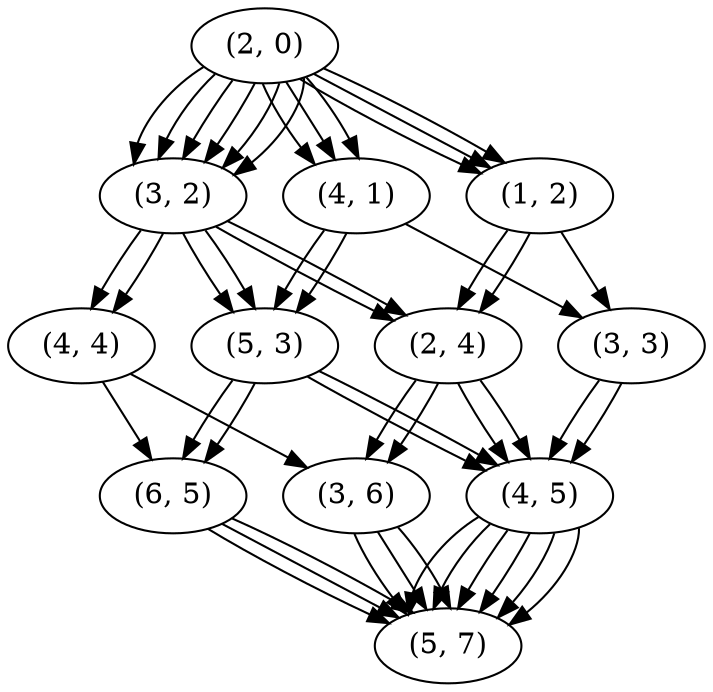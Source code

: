 digraph {
	graph [bb="0,0,305.78,324"];
	node [label="\N"];
	"(2, 0)"	[height=0.5,
		pos="111.39,306",
		width=0.87197];
	"(4, 1)"	[height=0.5,
		pos="152.39,234",
		width=0.87197];
	"(2, 0)" -> "(4, 1)"	[pos="e,133.67,248.38 109.69,287.7 113.19,278.49 119.6,267.07 126.71,257.22"];
	"(2, 0)" -> "(4, 1)"	[pos="e,142.74,251.47 121.11,288.41 125.86,280.3 131.68,270.35 137.02,261.25"];
	"(2, 0)" -> "(4, 1)"	[pos="e,154.04,252.44 130.21,291.5 137.27,283.33 144.32,272.61 149.4,262.71"];
	"(3, 2)"	[height=0.5,
		pos="71.391,234",
		width=0.87197];
	"(2, 0)" -> "(3, 2)"	[pos="e,51.804,248.57 83.873,296.7 68.793,287.6 57.003,272.59 53.073,259.65"];
	"(2, 0)" -> "(3, 2)"	[pos="e,63.369,251.66 88.954,293.13 80.103,284.67 72.027,272.96 67.167,262.26"];
	"(2, 0)" -> "(3, 2)"	[pos="e,75.28,252.13 97.033,289.81 91.443,281.75 85.333,271.59 80.346,262.22"];
	"(2, 0)" -> "(3, 2)"	[pos="e,85.758,250.2 107.42,287.7 103.46,279.25 97.763,268.94 91.983,259.69"];
	"(2, 0)" -> "(3, 2)"	[pos="e,93.825,246.87 119.43,288.41 117,278.43 110.03,265.66 101.4,255.1"];
	"(2, 0)" -> "(3, 2)"	[pos="e,98.737,243.2 130.97,291.5 132.45,279.55 122.78,262.13 107.99,249.79"];
	"(1, 2)"	[height=0.5,
		pos="233.39,234",
		width=0.87197];
	"(2, 0)" -> "(1, 2)"	[pos="e,207.53,244.36 126.51,289.81 144.57,277.76 173.79,261.04 197.44,249.25"];
	"(2, 0)" -> "(1, 2)"	[pos="e,211.67,247.47 132.92,292.65 152.05,281.67 180.27,265.48 201.93,253.05"];
	"(2, 0)" -> "(1, 2)"	[pos="e,218.3,250.17 137.42,295.56 158.77,285.55 187.88,269.42 208.77,256.32"];
	"(5, 3)"	[height=0.5,
		pos="112.39,162",
		width=0.87197];
	"(4, 1)" -> "(5, 3)"	[pos="e,116.28,180.13 138.03,217.81 132.44,209.75 126.33,199.59 121.35,190.22"];
	"(4, 1)" -> "(5, 3)"	[pos="e,126.76,178.2 148.42,215.7 144.46,207.25 138.76,196.94 132.98,187.69"];
	"(3, 3)"	[height=0.5,
		pos="274.39,162",
		width=0.87197];
	"(4, 1)" -> "(3, 3)"	[pos="e,252.67,175.47 173.92,220.65 193.05,209.67 221.27,193.48 242.93,181.05"];
	"(6, 5)"	[height=0.5,
		pos="71.391,90",
		width=0.87197];
	"(5, 3)" -> "(6, 5)"	[pos="e,75.525,108.13 97.816,145.81 92.111,137.75 85.856,127.59 80.735,118.22"];
	"(5, 3)" -> "(6, 5)"	[pos="e,85.975,106.2 108.17,143.7 104.1,135.25 98.248,124.94 92.335,115.69"];
	"(4, 5)"	[height=0.5,
		pos="233.39,90",
		width=0.87197];
	"(5, 3)" -> "(4, 5)"	[pos="e,209.33,101.99 131.06,147 149.3,135.57 177.17,119.39 199.31,107.36"];
	"(5, 3)" -> "(4, 5)"	[pos="e,214.72,105 136.36,150.06 156.2,139.62 184.19,123.64 205.09,110.93"];
	"(5, 7)"	[height=0.5,
		pos="192.39,18",
		width=0.87197];
	"(6, 5)" -> "(5, 7)"	[pos="e,166.23,28.567 86.289,73.811 104,61.886 132.57,45.385 155.92,33.611"];
	"(6, 5)" -> "(5, 7)"	[pos="e,170.95,31.406 93.023,76.485 111.95,65.536 139.68,49.495 161.04,37.138"];
	"(6, 5)" -> "(5, 7)"	[pos="e,177.52,34.173 97.287,79.559 118.49,69.554 147.37,53.419 168.08,40.32"];
	"(4, 5)" -> "(5, 7)"	[pos="e,173.01,32.432 206.22,80.97 190.77,71.897 178.56,56.688 174.41,43.608"];
	"(4, 5)" -> "(5, 7)"	[pos="e,184.68,35.927 210.78,77.125 201.87,68.73 193.68,57.121 188.66,46.484"];
	"(4, 5)" -> "(5, 7)"	[pos="e,196.52,36.127 218.82,73.811 213.11,65.748 206.86,55.593 201.74,46.221"];
	"(4, 5)" -> "(5, 7)"	[pos="e,206.98,34.202 229.17,71.697 225.1,63.253 219.25,52.944 213.34,43.691"];
	"(4, 5)" -> "(5, 7)"	[pos="e,214.87,30.751 241.1,72.055 238.43,62.066 231.28,49.375 222.53,38.91"];
	"(4, 5)" -> "(5, 7)"	[pos="e,219.85,27.201 252.78,75.503 254.09,63.547 244.17,46.126 229.2,33.794"];
	"(3, 3)" -> "(4, 5)"	[pos="e,237.52,108.13 259.82,145.81 254.11,137.75 247.86,127.59 242.74,118.22"];
	"(3, 3)" -> "(4, 5)"	[pos="e,247.98,106.2 270.17,143.7 266.1,135.25 260.25,124.94 254.34,115.69"];
	"(3, 2)" -> "(5, 3)"	[pos="e,97.807,178.2 75.61,215.7 79.685,207.25 85.534,196.94 91.447,187.69"];
	"(3, 2)" -> "(5, 3)"	[pos="e,108.26,180.13 85.966,217.81 91.671,209.75 97.926,199.59 103.05,190.22"];
	"(4, 4)"	[height=0.5,
		pos="31.391,162",
		width=0.87197];
	"(3, 2)" -> "(4, 4)"	[pos="e,35.28,180.13 57.033,217.81 51.443,209.75 45.333,199.59 40.346,190.22"];
	"(3, 2)" -> "(4, 4)"	[pos="e,45.758,178.2 67.419,215.7 63.465,207.25 57.763,196.94 51.983,187.69"];
	"(2, 4)"	[height=0.5,
		pos="193.39,162",
		width=0.87197];
	"(3, 2)" -> "(2, 4)"	[pos="e,169.49,173.82 89.99,219.17 108.46,207.68 136.88,191.32 159.33,179.22"];
	"(3, 2)" -> "(2, 4)"	[pos="e,174.93,176.75 95.516,222.06 115.63,211.55 144.08,195.44 165.21,182.69"];
	"(4, 4)" -> "(6, 5)"	[pos="e,61.979,107.47 40.87,144.41 45.503,136.3 51.189,126.35 56.392,117.25"];
	"(3, 6)"	[height=0.5,
		pos="152.39,90",
		width=0.87197];
	"(4, 4)" -> "(3, 6)"	[pos="e,130.95,103.41 53.023,148.49 71.95,137.54 99.679,121.49 121.04,109.14"];
	"(3, 6)" -> "(5, 7)"	[pos="e,173.49,32.825 150.45,71.697 153.73,62.709 159.76,51.608 166.54,41.916"];
	"(3, 6)" -> "(5, 7)"	[pos="e,182.98,35.47 161.87,72.411 166.5,64.304 172.19,54.354 177.39,45.248"];
	"(3, 6)" -> "(5, 7)"	[pos="e,194.34,36.275 171.3,75.17 178.13,67.064 184.89,56.532 189.76,46.781"];
	"(2, 4)" -> "(4, 5)"	[pos="e,219.02,106.2 197.36,143.7 201.32,135.25 207.02,124.94 212.8,115.69"];
	"(2, 4)" -> "(4, 5)"	[pos="e,229.5,108.13 207.75,145.81 213.34,137.75 219.45,127.59 224.44,118.22"];
	"(2, 4)" -> "(3, 6)"	[pos="e,156.52,108.13 178.82,145.81 173.11,137.75 166.86,127.59 161.74,118.22"];
	"(2, 4)" -> "(3, 6)"	[pos="e,166.98,106.2 189.17,143.7 185.1,135.25 179.25,124.94 173.34,115.69"];
	"(1, 2)" -> "(3, 3)"	[pos="e,264.74,179.47 243.11,216.41 247.86,208.3 253.68,198.35 259.02,189.25"];
	"(1, 2)" -> "(2, 4)"	[pos="e,197.28,180.13 219.03,217.81 213.44,209.75 207.33,199.59 202.35,190.22"];
	"(1, 2)" -> "(2, 4)"	[pos="e,207.76,178.2 229.42,215.7 225.46,207.25 219.76,196.94 213.98,187.69"];
}
